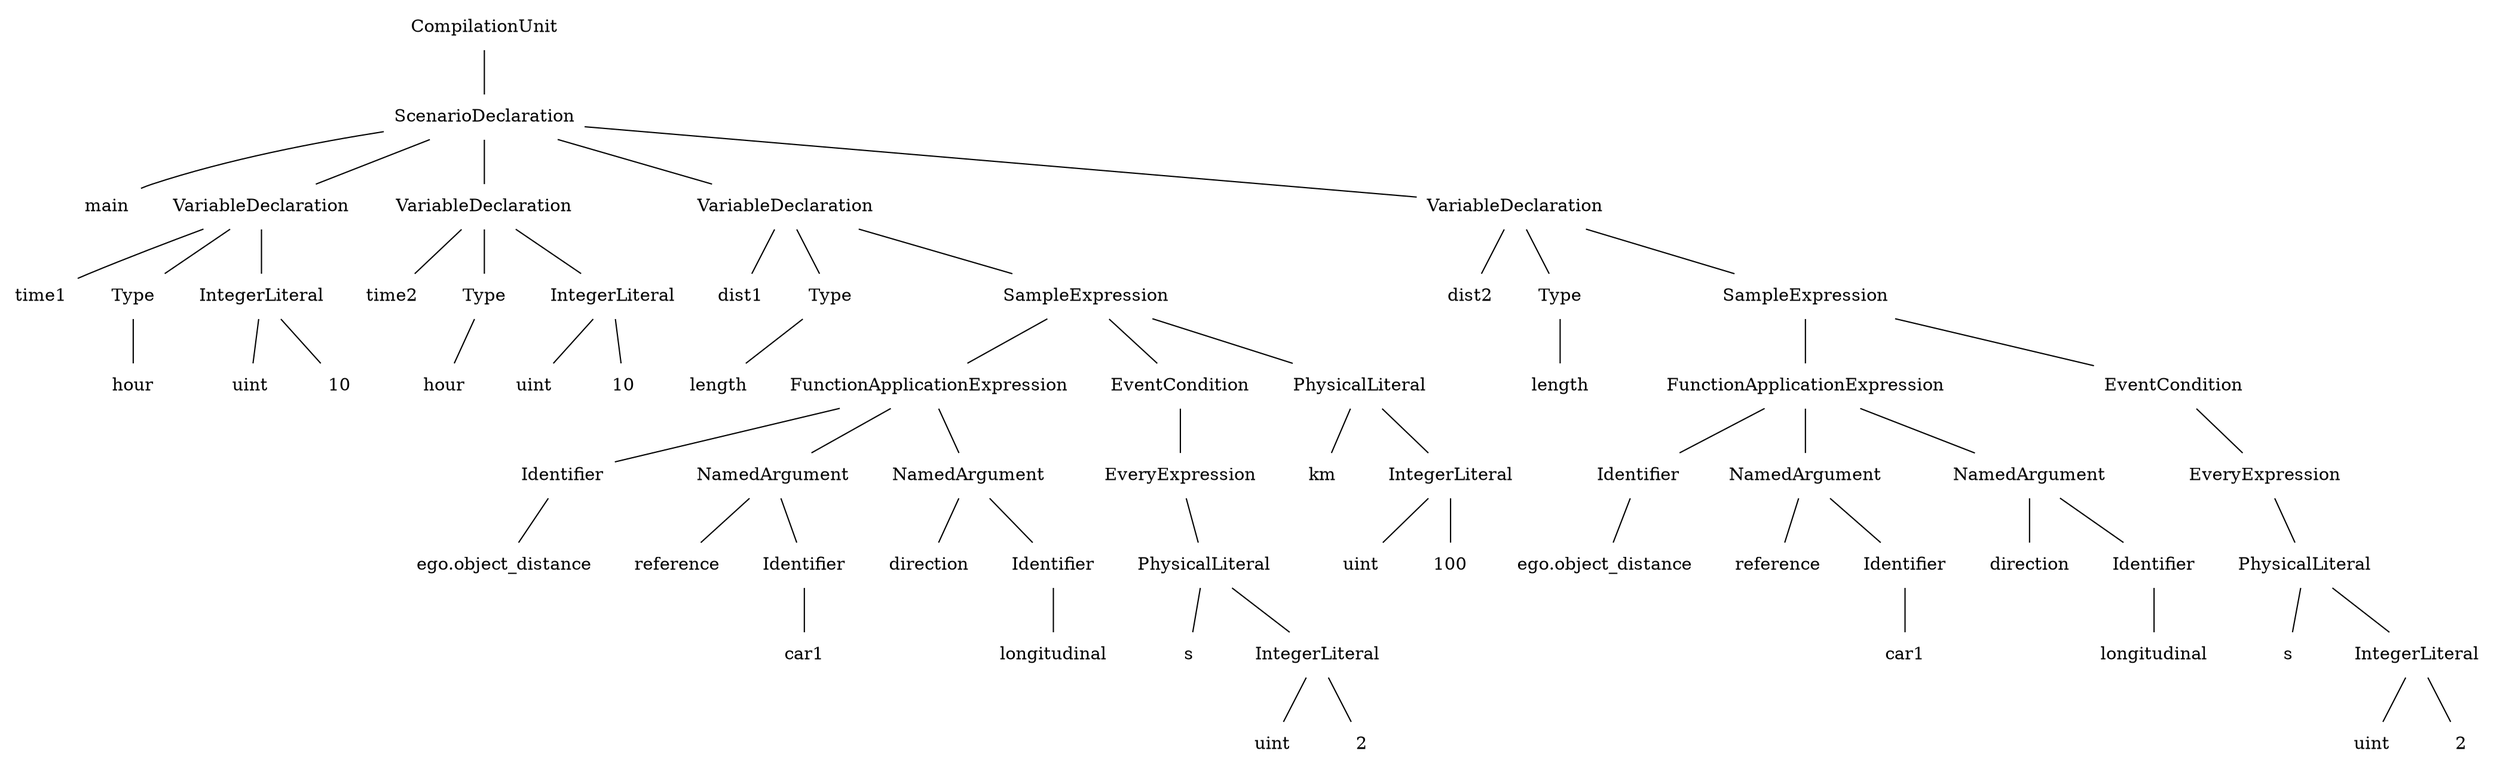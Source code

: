 graph {
	node [shape=plaintext]
	0 [label=CompilationUnit]
	1 [label=ScenarioDeclaration]
	0 -- 1
	2 [label=main]
	1 -- 2
	3 [label=VariableDeclaration]
	1 -- 3
	4 [label=time1]
	3 -- 4
	5 [label=Type]
	3 -- 5
	6 [label=hour]
	5 -- 6
	7 [label=IntegerLiteral]
	3 -- 7
	8 [label=uint]
	7 -- 8
	9 [label=10]
	7 -- 9
	10 [label=VariableDeclaration]
	1 -- 10
	11 [label=time2]
	10 -- 11
	12 [label=Type]
	10 -- 12
	13 [label=hour]
	12 -- 13
	14 [label=IntegerLiteral]
	10 -- 14
	15 [label=uint]
	14 -- 15
	16 [label=10]
	14 -- 16
	17 [label=VariableDeclaration]
	1 -- 17
	18 [label=dist1]
	17 -- 18
	19 [label=Type]
	17 -- 19
	20 [label=length]
	19 -- 20
	21 [label=SampleExpression]
	17 -- 21
	22 [label=FunctionApplicationExpression]
	21 -- 22
	23 [label=Identifier]
	22 -- 23
	24 [label="ego.object_distance"]
	23 -- 24
	25 [label=NamedArgument]
	22 -- 25
	26 [label=reference]
	25 -- 26
	27 [label=Identifier]
	25 -- 27
	28 [label=car1]
	27 -- 28
	29 [label=NamedArgument]
	22 -- 29
	30 [label=direction]
	29 -- 30
	31 [label=Identifier]
	29 -- 31
	32 [label=longitudinal]
	31 -- 32
	33 [label=EventCondition]
	21 -- 33
	34 [label=EveryExpression]
	33 -- 34
	35 [label=PhysicalLiteral]
	34 -- 35
	36 [label=s]
	35 -- 36
	37 [label=IntegerLiteral]
	35 -- 37
	38 [label=uint]
	37 -- 38
	39 [label=2]
	37 -- 39
	40 [label=PhysicalLiteral]
	21 -- 40
	41 [label=km]
	40 -- 41
	42 [label=IntegerLiteral]
	40 -- 42
	43 [label=uint]
	42 -- 43
	44 [label=100]
	42 -- 44
	45 [label=VariableDeclaration]
	1 -- 45
	46 [label=dist2]
	45 -- 46
	47 [label=Type]
	45 -- 47
	48 [label=length]
	47 -- 48
	49 [label=SampleExpression]
	45 -- 49
	50 [label=FunctionApplicationExpression]
	49 -- 50
	51 [label=Identifier]
	50 -- 51
	52 [label="ego.object_distance"]
	51 -- 52
	53 [label=NamedArgument]
	50 -- 53
	54 [label=reference]
	53 -- 54
	55 [label=Identifier]
	53 -- 55
	56 [label=car1]
	55 -- 56
	57 [label=NamedArgument]
	50 -- 57
	58 [label=direction]
	57 -- 58
	59 [label=Identifier]
	57 -- 59
	60 [label=longitudinal]
	59 -- 60
	61 [label=EventCondition]
	49 -- 61
	62 [label=EveryExpression]
	61 -- 62
	63 [label=PhysicalLiteral]
	62 -- 63
	64 [label=s]
	63 -- 64
	65 [label=IntegerLiteral]
	63 -- 65
	66 [label=uint]
	65 -- 66
	67 [label=2]
	65 -- 67
}
